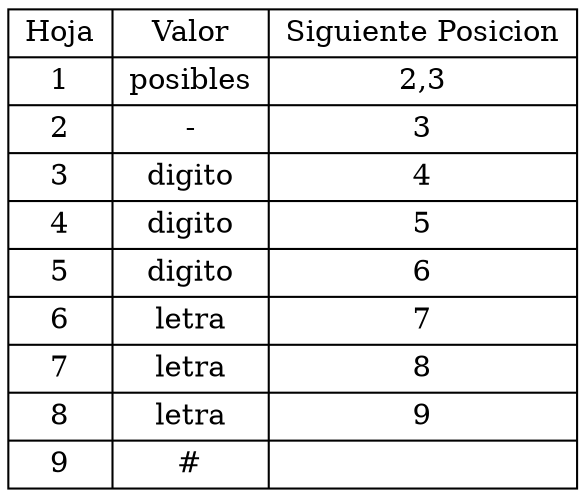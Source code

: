 digraph G{
rankdir=UD
node[shape=box]
concentrate=true
nodotabla[shape=record label="{Hoja|1|2|3|4|5|6|7|8|9}|{Valor|posibles|-|digito|digito|digito|letra|letra|letra|#}|{Siguiente Posicion|2,3|3|4|5|6|7|8|9|}"]
}
